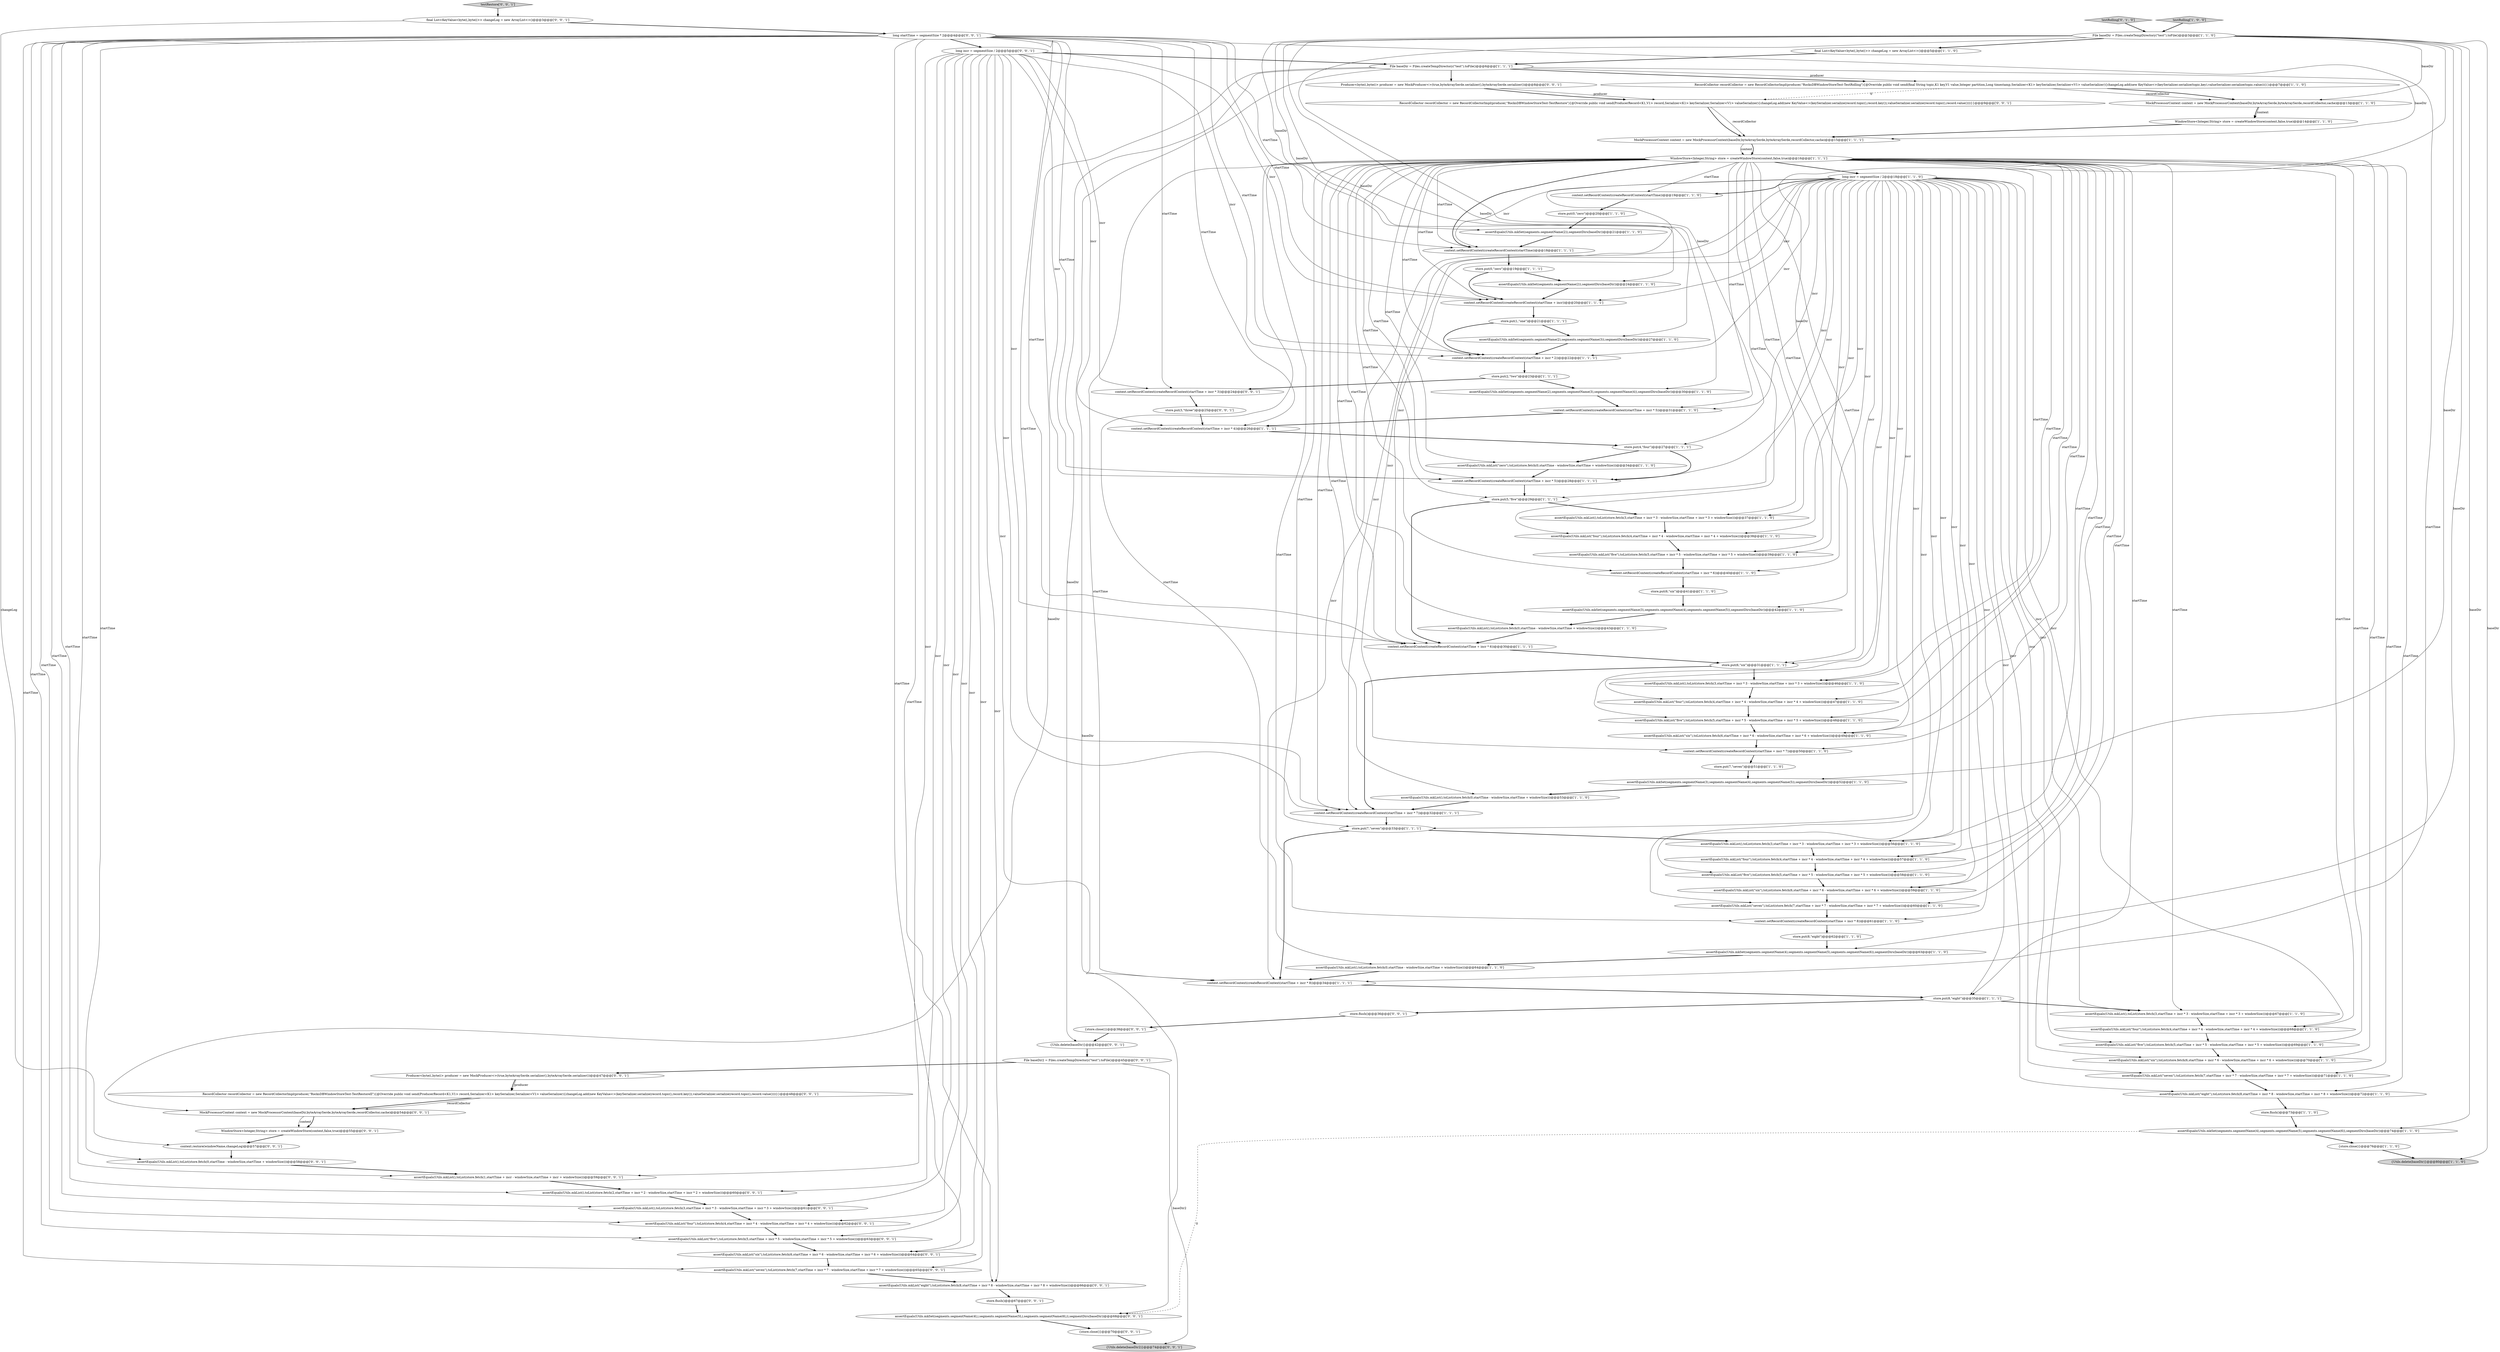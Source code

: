 digraph {
54 [style = filled, label = "MockProcessorContext context = new MockProcessorContext(baseDir,byteArraySerde,byteArraySerde,recordCollector,cache)@@@15@@@['1', '1', '1']", fillcolor = white, shape = ellipse image = "AAA0AAABBB1BBB"];
91 [style = filled, label = "assertEquals(Utils.mkList(),toList(store.fetch(3,startTime + incr * 3 - windowSize,startTime + incr * 3 + windowSize)))@@@61@@@['0', '0', '1']", fillcolor = white, shape = ellipse image = "AAA0AAABBB3BBB"];
33 [style = filled, label = "assertEquals(Utils.mkSet(segments.segmentName(2)),segmentDirs(baseDir))@@@24@@@['1', '1', '0']", fillcolor = white, shape = ellipse image = "AAA0AAABBB1BBB"];
42 [style = filled, label = "assertEquals(Utils.mkSet(segments.segmentName(2),segments.segmentName(3)),segmentDirs(baseDir))@@@27@@@['1', '1', '0']", fillcolor = white, shape = ellipse image = "AAA0AAABBB1BBB"];
66 [style = filled, label = "assertEquals(Utils.mkList(\"four\"),toList(store.fetch(4,startTime + incr * 4 - windowSize,startTime + incr * 4 + windowSize)))@@@38@@@['1', '1', '0']", fillcolor = white, shape = ellipse image = "AAA0AAABBB1BBB"];
98 [style = filled, label = "{Utils.delete(baseDir)}@@@42@@@['0', '0', '1']", fillcolor = white, shape = ellipse image = "AAA0AAABBB3BBB"];
35 [style = filled, label = "assertEquals(Utils.mkList(),toList(store.fetch(0,startTime - windowSize,startTime + windowSize)))@@@64@@@['1', '1', '0']", fillcolor = white, shape = ellipse image = "AAA0AAABBB1BBB"];
60 [style = filled, label = "assertEquals(Utils.mkList(\"six\"),toList(store.fetch(6,startTime + incr * 6 - windowSize,startTime + incr * 6 + windowSize)))@@@70@@@['1', '1', '0']", fillcolor = white, shape = ellipse image = "AAA0AAABBB1BBB"];
90 [style = filled, label = "assertEquals(Utils.mkList(),toList(store.fetch(1,startTime + incr - windowSize,startTime + incr + windowSize)))@@@59@@@['0', '0', '1']", fillcolor = white, shape = ellipse image = "AAA0AAABBB3BBB"];
0 [style = filled, label = "assertEquals(Utils.mkSet(segments.segmentName(2),segments.segmentName(3),segments.segmentName(4)),segmentDirs(baseDir))@@@30@@@['1', '1', '0']", fillcolor = white, shape = ellipse image = "AAA0AAABBB1BBB"];
80 [style = filled, label = "WindowStore<Integer,String> store = createWindowStore(context,false,true)@@@55@@@['0', '0', '1']", fillcolor = white, shape = ellipse image = "AAA0AAABBB3BBB"];
21 [style = filled, label = "WindowStore<Integer,String> store = createWindowStore(context,false,true)@@@16@@@['1', '1', '1']", fillcolor = white, shape = ellipse image = "AAA0AAABBB1BBB"];
12 [style = filled, label = "context.setRecordContext(createRecordContext(startTime + incr * 6))@@@40@@@['1', '1', '0']", fillcolor = white, shape = ellipse image = "AAA0AAABBB1BBB"];
59 [style = filled, label = "store.put(8,\"eight\")@@@62@@@['1', '1', '0']", fillcolor = white, shape = ellipse image = "AAA0AAABBB1BBB"];
43 [style = filled, label = "context.setRecordContext(createRecordContext(startTime + incr * 8))@@@61@@@['1', '1', '0']", fillcolor = white, shape = ellipse image = "AAA0AAABBB1BBB"];
75 [style = filled, label = "store.flush()@@@67@@@['0', '0', '1']", fillcolor = white, shape = ellipse image = "AAA0AAABBB3BBB"];
82 [style = filled, label = "context.setRecordContext(createRecordContext(startTime + incr * 3))@@@24@@@['0', '0', '1']", fillcolor = white, shape = ellipse image = "AAA0AAABBB3BBB"];
14 [style = filled, label = "context.setRecordContext(createRecordContext(startTime + incr))@@@20@@@['1', '1', '1']", fillcolor = white, shape = ellipse image = "AAA0AAABBB1BBB"];
96 [style = filled, label = "assertEquals(Utils.mkSet(segments.segmentName(4L),segments.segmentName(5L),segments.segmentName(6L)),segmentDirs(baseDir))@@@68@@@['0', '0', '1']", fillcolor = white, shape = ellipse image = "AAA0AAABBB3BBB"];
89 [style = filled, label = "store.put(3,\"three\")@@@25@@@['0', '0', '1']", fillcolor = white, shape = ellipse image = "AAA0AAABBB3BBB"];
95 [style = filled, label = "MockProcessorContext context = new MockProcessorContext(baseDir,byteArraySerde,byteArraySerde,recordCollector,cache)@@@54@@@['0', '0', '1']", fillcolor = white, shape = ellipse image = "AAA0AAABBB3BBB"];
51 [style = filled, label = "WindowStore<Integer,String> store = createWindowStore(context,false,true)@@@14@@@['1', '1', '0']", fillcolor = white, shape = ellipse image = "AAA0AAABBB1BBB"];
87 [style = filled, label = "assertEquals(Utils.mkList(\"five\"),toList(store.fetch(5,startTime + incr * 5 - windowSize,startTime + incr * 5 + windowSize)))@@@63@@@['0', '0', '1']", fillcolor = white, shape = ellipse image = "AAA0AAABBB3BBB"];
41 [style = filled, label = "store.put(6,\"six\")@@@31@@@['1', '1', '1']", fillcolor = white, shape = ellipse image = "AAA0AAABBB1BBB"];
16 [style = filled, label = "assertEquals(Utils.mkList(\"six\"),toList(store.fetch(6,startTime + incr * 6 - windowSize,startTime + incr * 6 + windowSize)))@@@49@@@['1', '1', '0']", fillcolor = white, shape = ellipse image = "AAA0AAABBB1BBB"];
50 [style = filled, label = "testRolling['1', '0', '0']", fillcolor = lightgray, shape = diamond image = "AAA0AAABBB1BBB"];
58 [style = filled, label = "store.put(0,\"zero\")@@@20@@@['1', '1', '0']", fillcolor = white, shape = ellipse image = "AAA0AAABBB1BBB"];
73 [style = filled, label = "assertEquals(Utils.mkList(\"seven\"),toList(store.fetch(7,startTime + incr * 7 - windowSize,startTime + incr * 7 + windowSize)))@@@65@@@['0', '0', '1']", fillcolor = white, shape = ellipse image = "AAA0AAABBB3BBB"];
25 [style = filled, label = "assertEquals(Utils.mkList(),toList(store.fetch(0,startTime - windowSize,startTime + windowSize)))@@@43@@@['1', '1', '0']", fillcolor = white, shape = ellipse image = "AAA0AAABBB1BBB"];
79 [style = filled, label = "Producer<byte((,byte((> producer = new MockProducer<>(true,byteArraySerde.serializer(),byteArraySerde.serializer())@@@8@@@['0', '0', '1']", fillcolor = white, shape = ellipse image = "AAA0AAABBB3BBB"];
44 [style = filled, label = "assertEquals(Utils.mkList(),toList(store.fetch(3,startTime + incr * 3 - windowSize,startTime + incr * 3 + windowSize)))@@@67@@@['1', '1', '0']", fillcolor = white, shape = ellipse image = "AAA0AAABBB1BBB"];
62 [style = filled, label = "context.setRecordContext(createRecordContext(startTime + incr * 5))@@@31@@@['1', '1', '0']", fillcolor = white, shape = ellipse image = "AAA0AAABBB1BBB"];
74 [style = filled, label = "assertEquals(Utils.mkList(\"four\"),toList(store.fetch(4,startTime + incr * 4 - windowSize,startTime + incr * 4 + windowSize)))@@@62@@@['0', '0', '1']", fillcolor = white, shape = ellipse image = "AAA0AAABBB3BBB"];
52 [style = filled, label = "File baseDir = Files.createTempDirectory(\"test\").toFile()@@@3@@@['1', '1', '0']", fillcolor = white, shape = ellipse image = "AAA0AAABBB1BBB"];
45 [style = filled, label = "assertEquals(Utils.mkList(\"six\"),toList(store.fetch(6,startTime + incr * 6 - windowSize,startTime + incr * 6 + windowSize)))@@@59@@@['1', '1', '0']", fillcolor = white, shape = ellipse image = "AAA0AAABBB1BBB"];
72 [style = filled, label = "context.restore(windowName,changeLog)@@@57@@@['0', '0', '1']", fillcolor = white, shape = ellipse image = "AAA0AAABBB3BBB"];
86 [style = filled, label = "assertEquals(Utils.mkList(),toList(store.fetch(0,startTime - windowSize,startTime + windowSize)))@@@58@@@['0', '0', '1']", fillcolor = white, shape = ellipse image = "AAA0AAABBB3BBB"];
61 [style = filled, label = "assertEquals(Utils.mkSet(segments.segmentName(4),segments.segmentName(5),segments.segmentName(6)),segmentDirs(baseDir))@@@74@@@['1', '1', '0']", fillcolor = white, shape = ellipse image = "AAA0AAABBB1BBB"];
17 [style = filled, label = "context.setRecordContext(createRecordContext(startTime + incr * 7))@@@32@@@['1', '1', '1']", fillcolor = white, shape = ellipse image = "AAA0AAABBB1BBB"];
77 [style = filled, label = "RecordCollector recordCollector = new RecordCollectorImpl(producer,\"RocksDBWindowStoreTest-TestRestoreII\"){@Override public void send(ProducerRecord<K1,V1> record,Serializer<K1> keySerializer,Serializer<V1> valueSerializer){changeLog.add(new KeyValue<>(keySerializer.serialize(record.topic(),record.key()),valueSerializer.serialize(record.topic(),record.value())))}}@@@48@@@['0', '0', '1']", fillcolor = white, shape = ellipse image = "AAA0AAABBB3BBB"];
29 [style = filled, label = "RecordCollector recordCollector = new RecordCollectorImpl(producer,\"RocksDBWindowStoreTest-TestRolling\"){@Override public void send(final String topic,K1 key,V1 value,Integer partition,Long timestamp,Serializer<K1> keySerializer,Serializer<V1> valueSerializer){changeLog.add(new KeyValue<>(keySerializer.serialize(topic,key),valueSerializer.serialize(topic,value)))}}@@@7@@@['1', '1', '0']", fillcolor = white, shape = ellipse image = "AAA0AAABBB1BBB"];
56 [style = filled, label = "assertEquals(Utils.mkList(\"four\"),toList(store.fetch(4,startTime + incr * 4 - windowSize,startTime + incr * 4 + windowSize)))@@@57@@@['1', '1', '0']", fillcolor = white, shape = ellipse image = "AAA0AAABBB1BBB"];
69 [style = filled, label = "File baseDir2 = Files.createTempDirectory(\"test\").toFile()@@@45@@@['0', '0', '1']", fillcolor = white, shape = ellipse image = "AAA0AAABBB3BBB"];
32 [style = filled, label = "context.setRecordContext(createRecordContext(startTime + incr * 8))@@@34@@@['1', '1', '1']", fillcolor = white, shape = ellipse image = "AAA0AAABBB1BBB"];
7 [style = filled, label = "assertEquals(Utils.mkList(\"seven\"),toList(store.fetch(7,startTime + incr * 7 - windowSize,startTime + incr * 7 + windowSize)))@@@71@@@['1', '1', '0']", fillcolor = white, shape = ellipse image = "AAA0AAABBB1BBB"];
65 [style = filled, label = "assertEquals(Utils.mkList(),toList(store.fetch(0,startTime - windowSize,startTime + windowSize)))@@@53@@@['1', '1', '0']", fillcolor = white, shape = ellipse image = "AAA0AAABBB1BBB"];
78 [style = filled, label = "long incr = segmentSize / 2@@@5@@@['0', '0', '1']", fillcolor = white, shape = ellipse image = "AAA0AAABBB3BBB"];
37 [style = filled, label = "context.setRecordContext(createRecordContext(startTime))@@@18@@@['1', '1', '1']", fillcolor = white, shape = ellipse image = "AAA0AAABBB1BBB"];
24 [style = filled, label = "store.put(4,\"four\")@@@27@@@['1', '1', '1']", fillcolor = white, shape = ellipse image = "AAA0AAABBB1BBB"];
39 [style = filled, label = "store.put(6,\"six\")@@@41@@@['1', '1', '0']", fillcolor = white, shape = ellipse image = "AAA0AAABBB1BBB"];
27 [style = filled, label = "final List<KeyValue<byte((,byte((>> changeLog = new ArrayList<>()@@@5@@@['1', '1', '0']", fillcolor = white, shape = ellipse image = "AAA0AAABBB1BBB"];
3 [style = filled, label = "assertEquals(Utils.mkList(\"seven\"),toList(store.fetch(7,startTime + incr * 7 - windowSize,startTime + incr * 7 + windowSize)))@@@60@@@['1', '1', '0']", fillcolor = white, shape = ellipse image = "AAA0AAABBB1BBB"];
70 [style = filled, label = "assertEquals(Utils.mkList(\"six\"),toList(store.fetch(6,startTime + incr * 6 - windowSize,startTime + incr * 6 + windowSize)))@@@64@@@['0', '0', '1']", fillcolor = white, shape = ellipse image = "AAA0AAABBB3BBB"];
84 [style = filled, label = "assertEquals(Utils.mkList(),toList(store.fetch(2,startTime + incr * 2 - windowSize,startTime + incr * 2 + windowSize)))@@@60@@@['0', '0', '1']", fillcolor = white, shape = ellipse image = "AAA0AAABBB3BBB"];
31 [style = filled, label = "store.put(1,\"one\")@@@21@@@['1', '1', '1']", fillcolor = white, shape = ellipse image = "AAA0AAABBB1BBB"];
57 [style = filled, label = "assertEquals(Utils.mkSet(segments.segmentName(2)),segmentDirs(baseDir))@@@21@@@['1', '1', '0']", fillcolor = white, shape = ellipse image = "AAA0AAABBB1BBB"];
38 [style = filled, label = "long incr = segmentSize / 2@@@18@@@['1', '1', '0']", fillcolor = white, shape = ellipse image = "AAA0AAABBB1BBB"];
23 [style = filled, label = "store.put(2,\"two\")@@@23@@@['1', '1', '1']", fillcolor = white, shape = ellipse image = "AAA0AAABBB1BBB"];
34 [style = filled, label = "assertEquals(Utils.mkList(\"five\"),toList(store.fetch(5,startTime + incr * 5 - windowSize,startTime + incr * 5 + windowSize)))@@@58@@@['1', '1', '0']", fillcolor = white, shape = ellipse image = "AAA0AAABBB1BBB"];
20 [style = filled, label = "{Utils.delete(baseDir)}@@@80@@@['1', '1', '0']", fillcolor = lightgray, shape = ellipse image = "AAA0AAABBB1BBB"];
68 [style = filled, label = "testRolling['0', '1', '0']", fillcolor = lightgray, shape = diamond image = "AAA0AAABBB2BBB"];
2 [style = filled, label = "assertEquals(Utils.mkList(),toList(store.fetch(3,startTime + incr * 3 - windowSize,startTime + incr * 3 + windowSize)))@@@46@@@['1', '1', '0']", fillcolor = white, shape = ellipse image = "AAA0AAABBB1BBB"];
11 [style = filled, label = "store.flush()@@@73@@@['1', '1', '0']", fillcolor = white, shape = ellipse image = "AAA0AAABBB1BBB"];
13 [style = filled, label = "context.setRecordContext(createRecordContext(startTime + incr * 2))@@@22@@@['1', '1', '1']", fillcolor = white, shape = ellipse image = "AAA0AAABBB1BBB"];
18 [style = filled, label = "{store.close()}@@@76@@@['1', '1', '0']", fillcolor = white, shape = ellipse image = "AAA0AAABBB1BBB"];
46 [style = filled, label = "assertEquals(Utils.mkSet(segments.segmentName(4),segments.segmentName(5),segments.segmentName(6)),segmentDirs(baseDir))@@@63@@@['1', '1', '0']", fillcolor = white, shape = ellipse image = "AAA0AAABBB1BBB"];
48 [style = filled, label = "assertEquals(Utils.mkList(\"five\"),toList(store.fetch(5,startTime + incr * 5 - windowSize,startTime + incr * 5 + windowSize)))@@@48@@@['1', '1', '0']", fillcolor = white, shape = ellipse image = "AAA0AAABBB1BBB"];
64 [style = filled, label = "store.put(7,\"seven\")@@@51@@@['1', '1', '0']", fillcolor = white, shape = ellipse image = "AAA0AAABBB1BBB"];
1 [style = filled, label = "store.put(0,\"zero\")@@@19@@@['1', '1', '1']", fillcolor = white, shape = ellipse image = "AAA0AAABBB1BBB"];
26 [style = filled, label = "assertEquals(Utils.mkList(),toList(store.fetch(3,startTime + incr * 3 - windowSize,startTime + incr * 3 + windowSize)))@@@37@@@['1', '1', '0']", fillcolor = white, shape = ellipse image = "AAA0AAABBB1BBB"];
5 [style = filled, label = "assertEquals(Utils.mkList(\"five\"),toList(store.fetch(5,startTime + incr * 5 - windowSize,startTime + incr * 5 + windowSize)))@@@39@@@['1', '1', '0']", fillcolor = white, shape = ellipse image = "AAA0AAABBB1BBB"];
88 [style = filled, label = "store.flush()@@@36@@@['0', '0', '1']", fillcolor = white, shape = ellipse image = "AAA0AAABBB3BBB"];
30 [style = filled, label = "assertEquals(Utils.mkList(),toList(store.fetch(3,startTime + incr * 3 - windowSize,startTime + incr * 3 + windowSize)))@@@56@@@['1', '1', '0']", fillcolor = white, shape = ellipse image = "AAA0AAABBB1BBB"];
85 [style = filled, label = "{store.close()}@@@38@@@['0', '0', '1']", fillcolor = white, shape = ellipse image = "AAA0AAABBB3BBB"];
94 [style = filled, label = "testRestore['0', '0', '1']", fillcolor = lightgray, shape = diamond image = "AAA0AAABBB3BBB"];
93 [style = filled, label = "{Utils.delete(baseDir2)}@@@74@@@['0', '0', '1']", fillcolor = lightgray, shape = ellipse image = "AAA0AAABBB3BBB"];
9 [style = filled, label = "assertEquals(Utils.mkList(\"five\"),toList(store.fetch(5,startTime + incr * 5 - windowSize,startTime + incr * 5 + windowSize)))@@@69@@@['1', '1', '0']", fillcolor = white, shape = ellipse image = "AAA0AAABBB1BBB"];
47 [style = filled, label = "assertEquals(Utils.mkSet(segments.segmentName(3),segments.segmentName(4),segments.segmentName(5)),segmentDirs(baseDir))@@@42@@@['1', '1', '0']", fillcolor = white, shape = ellipse image = "AAA0AAABBB1BBB"];
71 [style = filled, label = "assertEquals(Utils.mkList(\"eight\"),toList(store.fetch(8,startTime + incr * 8 - windowSize,startTime + incr * 8 + windowSize)))@@@66@@@['0', '0', '1']", fillcolor = white, shape = ellipse image = "AAA0AAABBB3BBB"];
8 [style = filled, label = "assertEquals(Utils.mkList(\"zero\"),toList(store.fetch(0,startTime - windowSize,startTime + windowSize)))@@@34@@@['1', '1', '0']", fillcolor = white, shape = ellipse image = "AAA0AAABBB1BBB"];
15 [style = filled, label = "store.put(7,\"seven\")@@@33@@@['1', '1', '1']", fillcolor = white, shape = ellipse image = "AAA0AAABBB1BBB"];
53 [style = filled, label = "store.put(5,\"five\")@@@29@@@['1', '1', '1']", fillcolor = white, shape = ellipse image = "AAA0AAABBB1BBB"];
49 [style = filled, label = "context.setRecordContext(createRecordContext(startTime + incr * 6))@@@30@@@['1', '1', '1']", fillcolor = white, shape = ellipse image = "AAA0AAABBB1BBB"];
97 [style = filled, label = "{store.close()}@@@70@@@['0', '0', '1']", fillcolor = white, shape = ellipse image = "AAA0AAABBB3BBB"];
19 [style = filled, label = "assertEquals(Utils.mkList(\"four\"),toList(store.fetch(4,startTime + incr * 4 - windowSize,startTime + incr * 4 + windowSize)))@@@47@@@['1', '1', '0']", fillcolor = white, shape = ellipse image = "AAA0AAABBB1BBB"];
40 [style = filled, label = "MockProcessorContext context = new MockProcessorContext(baseDir,byteArraySerde,byteArraySerde,recordCollector,cache)@@@13@@@['1', '1', '0']", fillcolor = white, shape = ellipse image = "AAA0AAABBB1BBB"];
55 [style = filled, label = "assertEquals(Utils.mkSet(segments.segmentName(3),segments.segmentName(4),segments.segmentName(5)),segmentDirs(baseDir))@@@52@@@['1', '1', '0']", fillcolor = white, shape = ellipse image = "AAA0AAABBB1BBB"];
4 [style = filled, label = "assertEquals(Utils.mkList(\"eight\"),toList(store.fetch(8,startTime + incr * 8 - windowSize,startTime + incr * 8 + windowSize)))@@@72@@@['1', '1', '0']", fillcolor = white, shape = ellipse image = "AAA0AAABBB1BBB"];
22 [style = filled, label = "assertEquals(Utils.mkList(\"four\"),toList(store.fetch(4,startTime + incr * 4 - windowSize,startTime + incr * 4 + windowSize)))@@@68@@@['1', '1', '0']", fillcolor = white, shape = ellipse image = "AAA0AAABBB1BBB"];
28 [style = filled, label = "store.put(8,\"eight\")@@@35@@@['1', '1', '1']", fillcolor = white, shape = ellipse image = "AAA0AAABBB1BBB"];
92 [style = filled, label = "RecordCollector recordCollector = new RecordCollectorImpl(producer,\"RocksDBWindowStoreTest-TestRestore\"){@Override public void send(ProducerRecord<K1,V1> record,Serializer<K1> keySerializer,Serializer<V1> valueSerializer){changeLog.add(new KeyValue<>(keySerializer.serialize(record.topic(),record.key()),valueSerializer.serialize(record.topic(),record.value())))}}@@@9@@@['0', '0', '1']", fillcolor = white, shape = ellipse image = "AAA0AAABBB3BBB"];
81 [style = filled, label = "final List<KeyValue<byte((,byte((>> changeLog = new ArrayList<>()@@@3@@@['0', '0', '1']", fillcolor = white, shape = ellipse image = "AAA0AAABBB3BBB"];
83 [style = filled, label = "Producer<byte((,byte((> producer = new MockProducer<>(true,byteArraySerde.serializer(),byteArraySerde.serializer())@@@47@@@['0', '0', '1']", fillcolor = white, shape = ellipse image = "AAA0AAABBB3BBB"];
63 [style = filled, label = "context.setRecordContext(createRecordContext(startTime + incr * 7))@@@50@@@['1', '1', '0']", fillcolor = white, shape = ellipse image = "AAA0AAABBB1BBB"];
6 [style = filled, label = "context.setRecordContext(createRecordContext(startTime + incr * 5))@@@28@@@['1', '1', '1']", fillcolor = white, shape = ellipse image = "AAA0AAABBB1BBB"];
36 [style = filled, label = "File baseDir = Files.createTempDirectory(\"test\").toFile()@@@6@@@['1', '1', '1']", fillcolor = white, shape = ellipse image = "AAA0AAABBB1BBB"];
67 [style = filled, label = "context.setRecordContext(createRecordContext(startTime))@@@19@@@['1', '1', '0']", fillcolor = white, shape = ellipse image = "AAA0AAABBB1BBB"];
76 [style = filled, label = "long startTime = segmentSize * 2@@@4@@@['0', '0', '1']", fillcolor = white, shape = ellipse image = "AAA0AAABBB3BBB"];
10 [style = filled, label = "context.setRecordContext(createRecordContext(startTime + incr * 4))@@@26@@@['1', '1', '1']", fillcolor = white, shape = ellipse image = "AAA0AAABBB1BBB"];
59->46 [style = bold, label=""];
95->80 [style = solid, label="context"];
49->41 [style = bold, label=""];
54->21 [style = bold, label=""];
21->45 [style = solid, label="startTime"];
18->20 [style = bold, label=""];
10->24 [style = bold, label=""];
71->75 [style = bold, label=""];
21->14 [style = solid, label="startTime"];
58->57 [style = bold, label=""];
21->65 [style = solid, label="startTime"];
52->0 [style = solid, label="baseDir"];
38->37 [style = solid, label="incr"];
21->30 [style = solid, label="startTime"];
21->22 [style = solid, label="startTime"];
82->89 [style = bold, label=""];
51->54 [style = bold, label=""];
29->40 [style = solid, label="recordCollector"];
21->49 [style = solid, label="startTime"];
81->72 [style = solid, label="changeLog"];
36->95 [style = solid, label="baseDir"];
21->13 [style = solid, label="startTime"];
21->53 [style = solid, label="startTime"];
78->36 [style = bold, label=""];
36->54 [style = solid, label="baseDir"];
35->32 [style = bold, label=""];
1->33 [style = bold, label=""];
69->93 [style = solid, label="baseDir2"];
78->6 [style = solid, label="incr"];
68->52 [style = bold, label=""];
38->63 [style = solid, label="incr"];
25->49 [style = bold, label=""];
38->5 [style = solid, label="incr"];
83->77 [style = bold, label=""];
21->5 [style = solid, label="startTime"];
87->70 [style = bold, label=""];
21->12 [style = solid, label="startTime"];
32->28 [style = bold, label=""];
38->66 [style = solid, label="incr"];
38->60 [style = solid, label="incr"];
80->72 [style = bold, label=""];
94->81 [style = bold, label=""];
66->5 [style = bold, label=""];
26->66 [style = bold, label=""];
36->98 [style = solid, label="baseDir"];
39->47 [style = bold, label=""];
5->12 [style = bold, label=""];
89->10 [style = bold, label=""];
83->77 [style = solid, label="producer"];
21->26 [style = solid, label="startTime"];
63->64 [style = bold, label=""];
21->4 [style = solid, label="startTime"];
38->49 [style = solid, label="incr"];
21->37 [style = bold, label=""];
67->58 [style = bold, label=""];
76->86 [style = solid, label="startTime"];
56->34 [style = bold, label=""];
21->56 [style = solid, label="startTime"];
85->98 [style = bold, label=""];
38->3 [style = solid, label="incr"];
12->39 [style = bold, label=""];
38->12 [style = solid, label="incr"];
21->19 [style = solid, label="startTime"];
76->6 [style = solid, label="startTime"];
76->49 [style = solid, label="startTime"];
38->17 [style = solid, label="incr"];
40->51 [style = bold, label=""];
3->43 [style = bold, label=""];
52->42 [style = solid, label="baseDir"];
57->37 [style = bold, label=""];
76->71 [style = solid, label="startTime"];
21->67 [style = solid, label="startTime"];
38->45 [style = solid, label="incr"];
52->46 [style = solid, label="baseDir"];
84->91 [style = bold, label=""];
74->87 [style = bold, label=""];
61->18 [style = bold, label=""];
11->61 [style = bold, label=""];
21->44 [style = solid, label="startTime"];
78->70 [style = solid, label="incr"];
22->9 [style = bold, label=""];
1->14 [style = bold, label=""];
62->10 [style = bold, label=""];
55->65 [style = bold, label=""];
75->96 [style = bold, label=""];
52->24 [style = solid, label="baseDir"];
21->32 [style = solid, label="startTime"];
21->8 [style = solid, label="startTime"];
52->33 [style = solid, label="baseDir"];
76->17 [style = solid, label="startTime"];
76->13 [style = solid, label="startTime"];
90->84 [style = bold, label=""];
0->62 [style = bold, label=""];
21->7 [style = solid, label="startTime"];
17->15 [style = bold, label=""];
64->55 [style = bold, label=""];
21->9 [style = solid, label="startTime"];
65->17 [style = bold, label=""];
21->3 [style = solid, label="startTime"];
78->82 [style = solid, label="incr"];
38->2 [style = solid, label="incr"];
38->56 [style = solid, label="incr"];
15->32 [style = bold, label=""];
38->14 [style = solid, label="incr"];
19->48 [style = bold, label=""];
91->74 [style = bold, label=""];
38->53 [style = solid, label="incr"];
52->61 [style = solid, label="baseDir"];
30->56 [style = bold, label=""];
38->32 [style = solid, label="incr"];
52->40 [style = solid, label="baseDir"];
79->92 [style = solid, label="producer"];
38->43 [style = solid, label="incr"];
76->70 [style = solid, label="startTime"];
15->30 [style = bold, label=""];
36->96 [style = solid, label="baseDir"];
38->7 [style = solid, label="incr"];
76->90 [style = solid, label="startTime"];
38->6 [style = solid, label="incr"];
53->49 [style = bold, label=""];
78->32 [style = solid, label="incr"];
53->26 [style = bold, label=""];
9->60 [style = bold, label=""];
76->74 [style = solid, label="startTime"];
41->2 [style = bold, label=""];
13->23 [style = bold, label=""];
36->79 [style = bold, label=""];
21->63 [style = solid, label="startTime"];
54->21 [style = solid, label="context"];
34->45 [style = bold, label=""];
76->37 [style = solid, label="startTime"];
28->44 [style = bold, label=""];
86->90 [style = bold, label=""];
42->13 [style = bold, label=""];
8->6 [style = bold, label=""];
76->73 [style = solid, label="startTime"];
78->87 [style = solid, label="incr"];
78->71 [style = solid, label="incr"];
61->96 [style = dashed, label="0"];
76->10 [style = solid, label="startTime"];
38->30 [style = solid, label="incr"];
23->0 [style = bold, label=""];
78->14 [style = solid, label="incr"];
73->71 [style = bold, label=""];
6->53 [style = bold, label=""];
14->31 [style = bold, label=""];
88->85 [style = bold, label=""];
78->17 [style = solid, label="incr"];
2->19 [style = bold, label=""];
76->82 [style = solid, label="startTime"];
48->16 [style = bold, label=""];
36->29 [style = solid, label="producer"];
76->91 [style = solid, label="startTime"];
21->66 [style = solid, label="startTime"];
76->14 [style = solid, label="startTime"];
21->37 [style = solid, label="startTime"];
38->13 [style = solid, label="incr"];
16->63 [style = bold, label=""];
23->82 [style = bold, label=""];
21->38 [style = bold, label=""];
29->92 [style = dashed, label="0"];
33->14 [style = bold, label=""];
77->95 [style = bold, label=""];
38->41 [style = solid, label="incr"];
78->90 [style = solid, label="incr"];
77->95 [style = solid, label="recordCollector"];
69->83 [style = bold, label=""];
37->1 [style = bold, label=""];
31->13 [style = bold, label=""];
24->6 [style = bold, label=""];
52->55 [style = solid, label="baseDir"];
24->8 [style = bold, label=""];
96->97 [style = bold, label=""];
21->28 [style = solid, label="startTime"];
38->16 [style = solid, label="incr"];
38->9 [style = solid, label="incr"];
41->17 [style = bold, label=""];
52->47 [style = solid, label="baseDir"];
76->84 [style = solid, label="startTime"];
79->92 [style = bold, label=""];
38->26 [style = solid, label="incr"];
29->40 [style = bold, label=""];
21->35 [style = solid, label="startTime"];
43->59 [style = bold, label=""];
38->34 [style = solid, label="incr"];
21->16 [style = solid, label="startTime"];
76->32 [style = solid, label="startTime"];
36->29 [style = bold, label=""];
21->15 [style = solid, label="startTime"];
21->17 [style = solid, label="startTime"];
78->84 [style = solid, label="incr"];
4->11 [style = bold, label=""];
52->27 [style = bold, label=""];
76->78 [style = bold, label=""];
98->69 [style = bold, label=""];
95->80 [style = bold, label=""];
21->60 [style = solid, label="startTime"];
38->19 [style = solid, label="incr"];
38->48 [style = solid, label="incr"];
70->73 [style = bold, label=""];
38->28 [style = solid, label="incr"];
78->74 [style = solid, label="incr"];
38->62 [style = solid, label="incr"];
78->10 [style = solid, label="incr"];
21->62 [style = solid, label="startTime"];
21->34 [style = solid, label="startTime"];
81->76 [style = bold, label=""];
45->3 [style = bold, label=""];
21->41 [style = solid, label="startTime"];
78->91 [style = solid, label="incr"];
97->93 [style = bold, label=""];
27->36 [style = bold, label=""];
31->42 [style = bold, label=""];
38->15 [style = solid, label="incr"];
21->48 [style = solid, label="startTime"];
38->22 [style = solid, label="incr"];
78->73 [style = solid, label="incr"];
78->49 [style = solid, label="incr"];
7->4 [style = bold, label=""];
46->35 [style = bold, label=""];
40->51 [style = solid, label="context"];
92->54 [style = solid, label="recordCollector"];
38->44 [style = solid, label="incr"];
50->52 [style = bold, label=""];
38->67 [style = bold, label=""];
92->54 [style = bold, label=""];
21->25 [style = solid, label="startTime"];
21->2 [style = solid, label="startTime"];
21->43 [style = solid, label="startTime"];
21->6 [style = solid, label="startTime"];
52->57 [style = solid, label="baseDir"];
52->20 [style = solid, label="baseDir"];
72->86 [style = bold, label=""];
38->4 [style = solid, label="incr"];
78->13 [style = solid, label="incr"];
47->25 [style = bold, label=""];
60->7 [style = bold, label=""];
28->88 [style = bold, label=""];
44->22 [style = bold, label=""];
76->87 [style = solid, label="startTime"];
}

